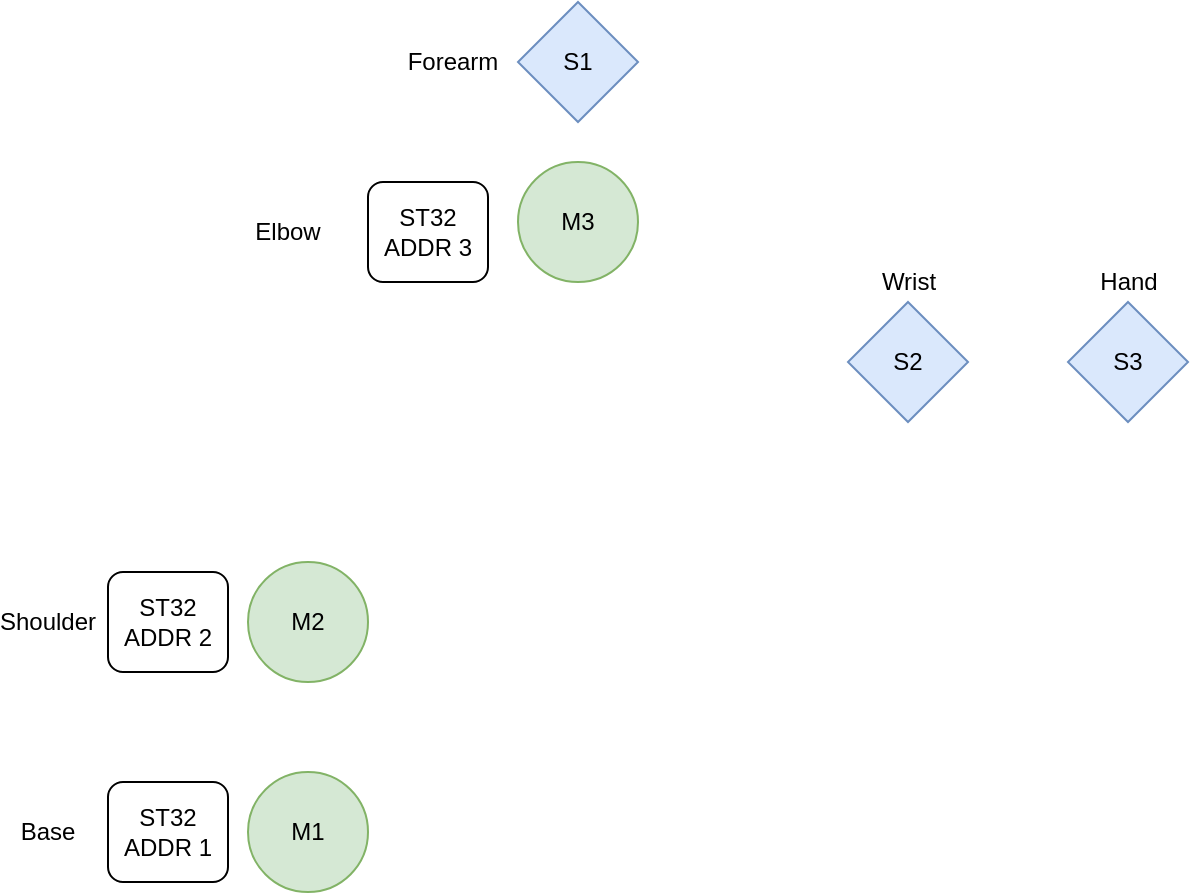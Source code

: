 <mxfile version="12.8.0" type="github">
  <diagram id="L-ai7fAyJBnf2PLU2uu1" name="Page-1">
    <mxGraphModel dx="1185" dy="721" grid="0" gridSize="10" guides="1" tooltips="1" connect="1" arrows="1" fold="1" page="1" pageScale="1" pageWidth="850" pageHeight="1100" math="0" shadow="0">
      <root>
        <mxCell id="0" />
        <mxCell id="1" parent="0" />
        <mxCell id="LJsphAcHxgrP_2_Ti7BV-1" value="M1" style="ellipse;whiteSpace=wrap;html=1;aspect=fixed;fillColor=#d5e8d4;strokeColor=#82b366;" parent="1" vertex="1">
          <mxGeometry x="190" y="605" width="60" height="60" as="geometry" />
        </mxCell>
        <mxCell id="LJsphAcHxgrP_2_Ti7BV-2" value="M2" style="ellipse;whiteSpace=wrap;html=1;aspect=fixed;fillColor=#d5e8d4;strokeColor=#82b366;" parent="1" vertex="1">
          <mxGeometry x="190" y="500" width="60" height="60" as="geometry" />
        </mxCell>
        <mxCell id="LJsphAcHxgrP_2_Ti7BV-3" value="M3" style="ellipse;whiteSpace=wrap;html=1;aspect=fixed;fillColor=#d5e8d4;strokeColor=#82b366;" parent="1" vertex="1">
          <mxGeometry x="325" y="300" width="60" height="60" as="geometry" />
        </mxCell>
        <mxCell id="LJsphAcHxgrP_2_Ti7BV-4" value="S1" style="rhombus;whiteSpace=wrap;html=1;fillColor=#dae8fc;strokeColor=#6c8ebf;" parent="1" vertex="1">
          <mxGeometry x="325" y="220" width="60" height="60" as="geometry" />
        </mxCell>
        <mxCell id="LJsphAcHxgrP_2_Ti7BV-5" value="S2" style="rhombus;whiteSpace=wrap;html=1;fillColor=#dae8fc;strokeColor=#6c8ebf;" parent="1" vertex="1">
          <mxGeometry x="490" y="370" width="60" height="60" as="geometry" />
        </mxCell>
        <mxCell id="LJsphAcHxgrP_2_Ti7BV-6" value="S3" style="rhombus;whiteSpace=wrap;html=1;fillColor=#dae8fc;strokeColor=#6c8ebf;" parent="1" vertex="1">
          <mxGeometry x="600" y="370" width="60" height="60" as="geometry" />
        </mxCell>
        <mxCell id="D1XfDUeKwlj6QDrGRqhB-11" value="ST32&lt;br&gt;ADDR 1" style="rounded=1;whiteSpace=wrap;html=1;" parent="1" vertex="1">
          <mxGeometry x="120" y="610" width="60" height="50" as="geometry" />
        </mxCell>
        <mxCell id="D1XfDUeKwlj6QDrGRqhB-12" value="ST32&lt;br&gt;ADDR 2" style="rounded=1;whiteSpace=wrap;html=1;" parent="1" vertex="1">
          <mxGeometry x="120" y="505" width="60" height="50" as="geometry" />
        </mxCell>
        <mxCell id="D1XfDUeKwlj6QDrGRqhB-13" value="ST32&lt;br&gt;ADDR 3" style="rounded=1;whiteSpace=wrap;html=1;" parent="1" vertex="1">
          <mxGeometry x="250" y="310" width="60" height="50" as="geometry" />
        </mxCell>
        <mxCell id="IbV4gkOV_rrjl6jxVjrX-1" value="Base" style="text;html=1;strokeColor=none;fillColor=none;align=center;verticalAlign=middle;whiteSpace=wrap;rounded=0;" parent="1" vertex="1">
          <mxGeometry x="70" y="625" width="40" height="20" as="geometry" />
        </mxCell>
        <mxCell id="IbV4gkOV_rrjl6jxVjrX-2" value="Shoulder" style="text;html=1;strokeColor=none;fillColor=none;align=center;verticalAlign=middle;whiteSpace=wrap;rounded=0;" parent="1" vertex="1">
          <mxGeometry x="70" y="520" width="40" height="20" as="geometry" />
        </mxCell>
        <mxCell id="IbV4gkOV_rrjl6jxVjrX-3" value="Elbow" style="text;html=1;strokeColor=none;fillColor=none;align=center;verticalAlign=middle;whiteSpace=wrap;rounded=0;" parent="1" vertex="1">
          <mxGeometry x="190" y="325" width="40" height="20" as="geometry" />
        </mxCell>
        <mxCell id="IbV4gkOV_rrjl6jxVjrX-4" value="Forearm" style="text;html=1;strokeColor=none;fillColor=none;align=center;verticalAlign=middle;whiteSpace=wrap;rounded=0;" parent="1" vertex="1">
          <mxGeometry x="270" y="240" width="45" height="20" as="geometry" />
        </mxCell>
        <mxCell id="IbV4gkOV_rrjl6jxVjrX-5" value="Wrist" style="text;html=1;strokeColor=none;fillColor=none;align=center;verticalAlign=middle;whiteSpace=wrap;rounded=0;" parent="1" vertex="1">
          <mxGeometry x="497.5" y="350" width="45" height="20" as="geometry" />
        </mxCell>
        <mxCell id="IbV4gkOV_rrjl6jxVjrX-6" value="Hand" style="text;html=1;strokeColor=none;fillColor=none;align=center;verticalAlign=middle;whiteSpace=wrap;rounded=0;" parent="1" vertex="1">
          <mxGeometry x="607.5" y="350" width="45" height="20" as="geometry" />
        </mxCell>
      </root>
    </mxGraphModel>
  </diagram>
</mxfile>
